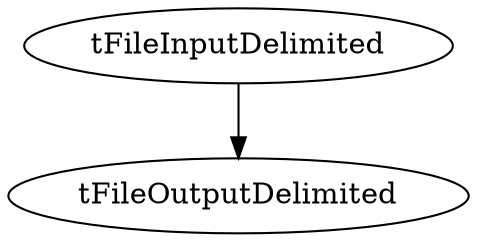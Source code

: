 digraph G {
  tFileInputDelimited_1 [ label="tFileInputDelimited" ];
  tFileOutputDelimited_1 [ label="tFileOutputDelimited" ];
  tFileInputDelimited_1 -> tFileOutputDelimited_1;
}
